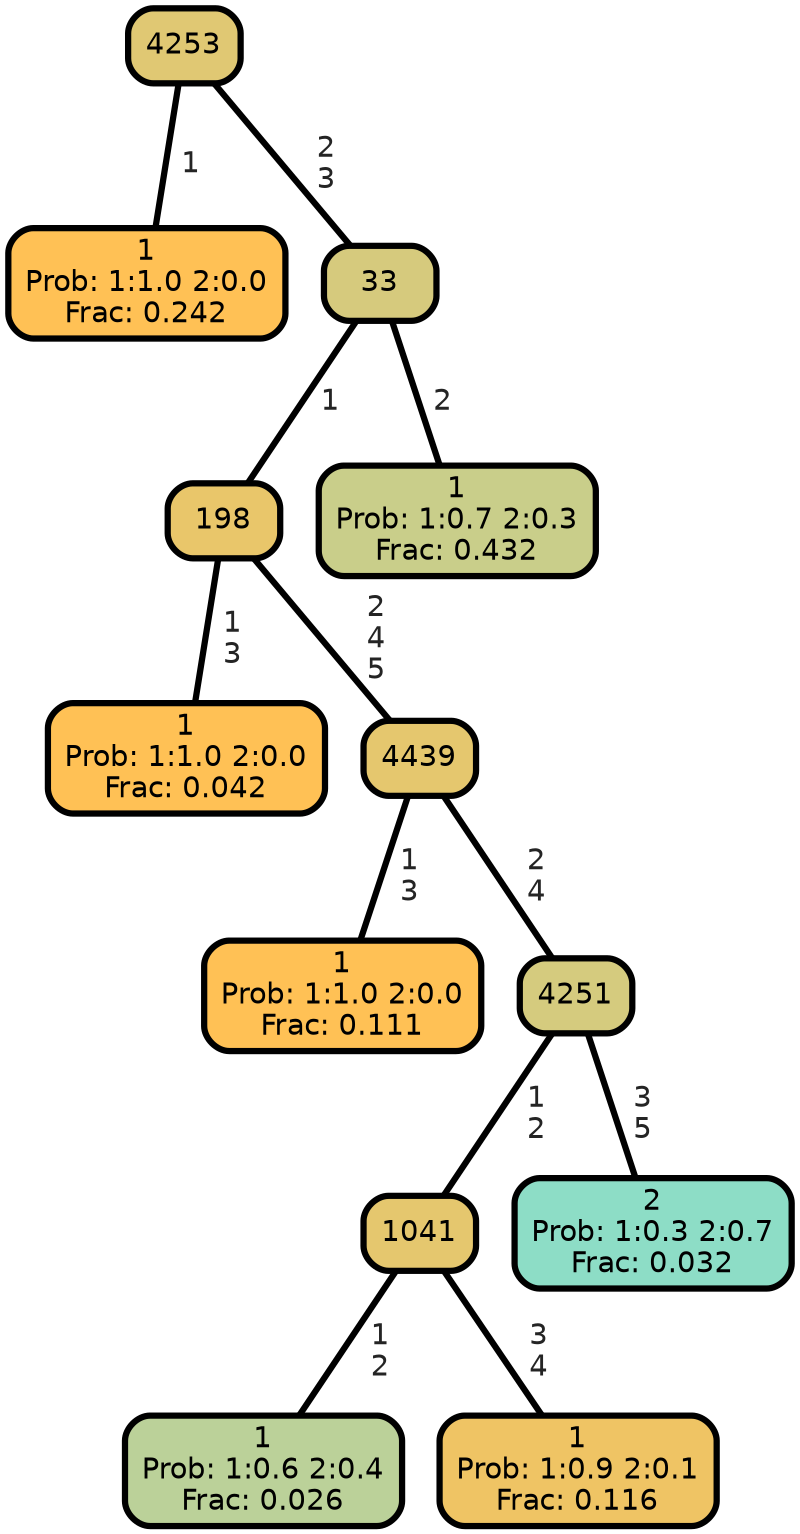 graph Tree {
node [shape=box, style="filled, rounded",color="black",penwidth="3",fontcolor="black",                 fontname=helvetica] ;
graph [ranksep="0 equally", splines=straight,                 bgcolor=transparent, dpi=200] ;
edge [fontname=helvetica, fontweight=bold,fontcolor=grey14,color=black] ;
0 [label="1
Prob: 1:1.0 2:0.0
Frac: 0.242", fillcolor="#ffc155"] ;
1 [label="4253", fillcolor="#e0c873"] ;
2 [label="1
Prob: 1:1.0 2:0.0
Frac: 0.042", fillcolor="#ffc155"] ;
3 [label="198", fillcolor="#e9c66a"] ;
4 [label="1
Prob: 1:1.0 2:0.0
Frac: 0.111", fillcolor="#ffc155"] ;
5 [label="4439", fillcolor="#e5c76e"] ;
6 [label="1
Prob: 1:0.6 2:0.4
Frac: 0.026", fillcolor="#bbd199"] ;
7 [label="1041", fillcolor="#e5c76e"] ;
8 [label="1
Prob: 1:0.9 2:0.1
Frac: 0.116", fillcolor="#efc464"] ;
9 [label="4251", fillcolor="#d5cb7e"] ;
10 [label="2
Prob: 1:0.3 2:0.7
Frac: 0.032", fillcolor="#8dddc6"] ;
11 [label="33", fillcolor="#d6ca7d"] ;
12 [label="1
Prob: 1:0.7 2:0.3
Frac: 0.432", fillcolor="#c9ce8a"] ;
1 -- 0 [label=" 1",penwidth=3] ;
1 -- 11 [label=" 2\n 3",penwidth=3] ;
3 -- 2 [label=" 1\n 3",penwidth=3] ;
3 -- 5 [label=" 2\n 4\n 5",penwidth=3] ;
5 -- 4 [label=" 1\n 3",penwidth=3] ;
5 -- 9 [label=" 2\n 4",penwidth=3] ;
7 -- 6 [label=" 1\n 2",penwidth=3] ;
7 -- 8 [label=" 3\n 4",penwidth=3] ;
9 -- 7 [label=" 1\n 2",penwidth=3] ;
9 -- 10 [label=" 3\n 5",penwidth=3] ;
11 -- 3 [label=" 1",penwidth=3] ;
11 -- 12 [label=" 2",penwidth=3] ;
{rank = same;}}